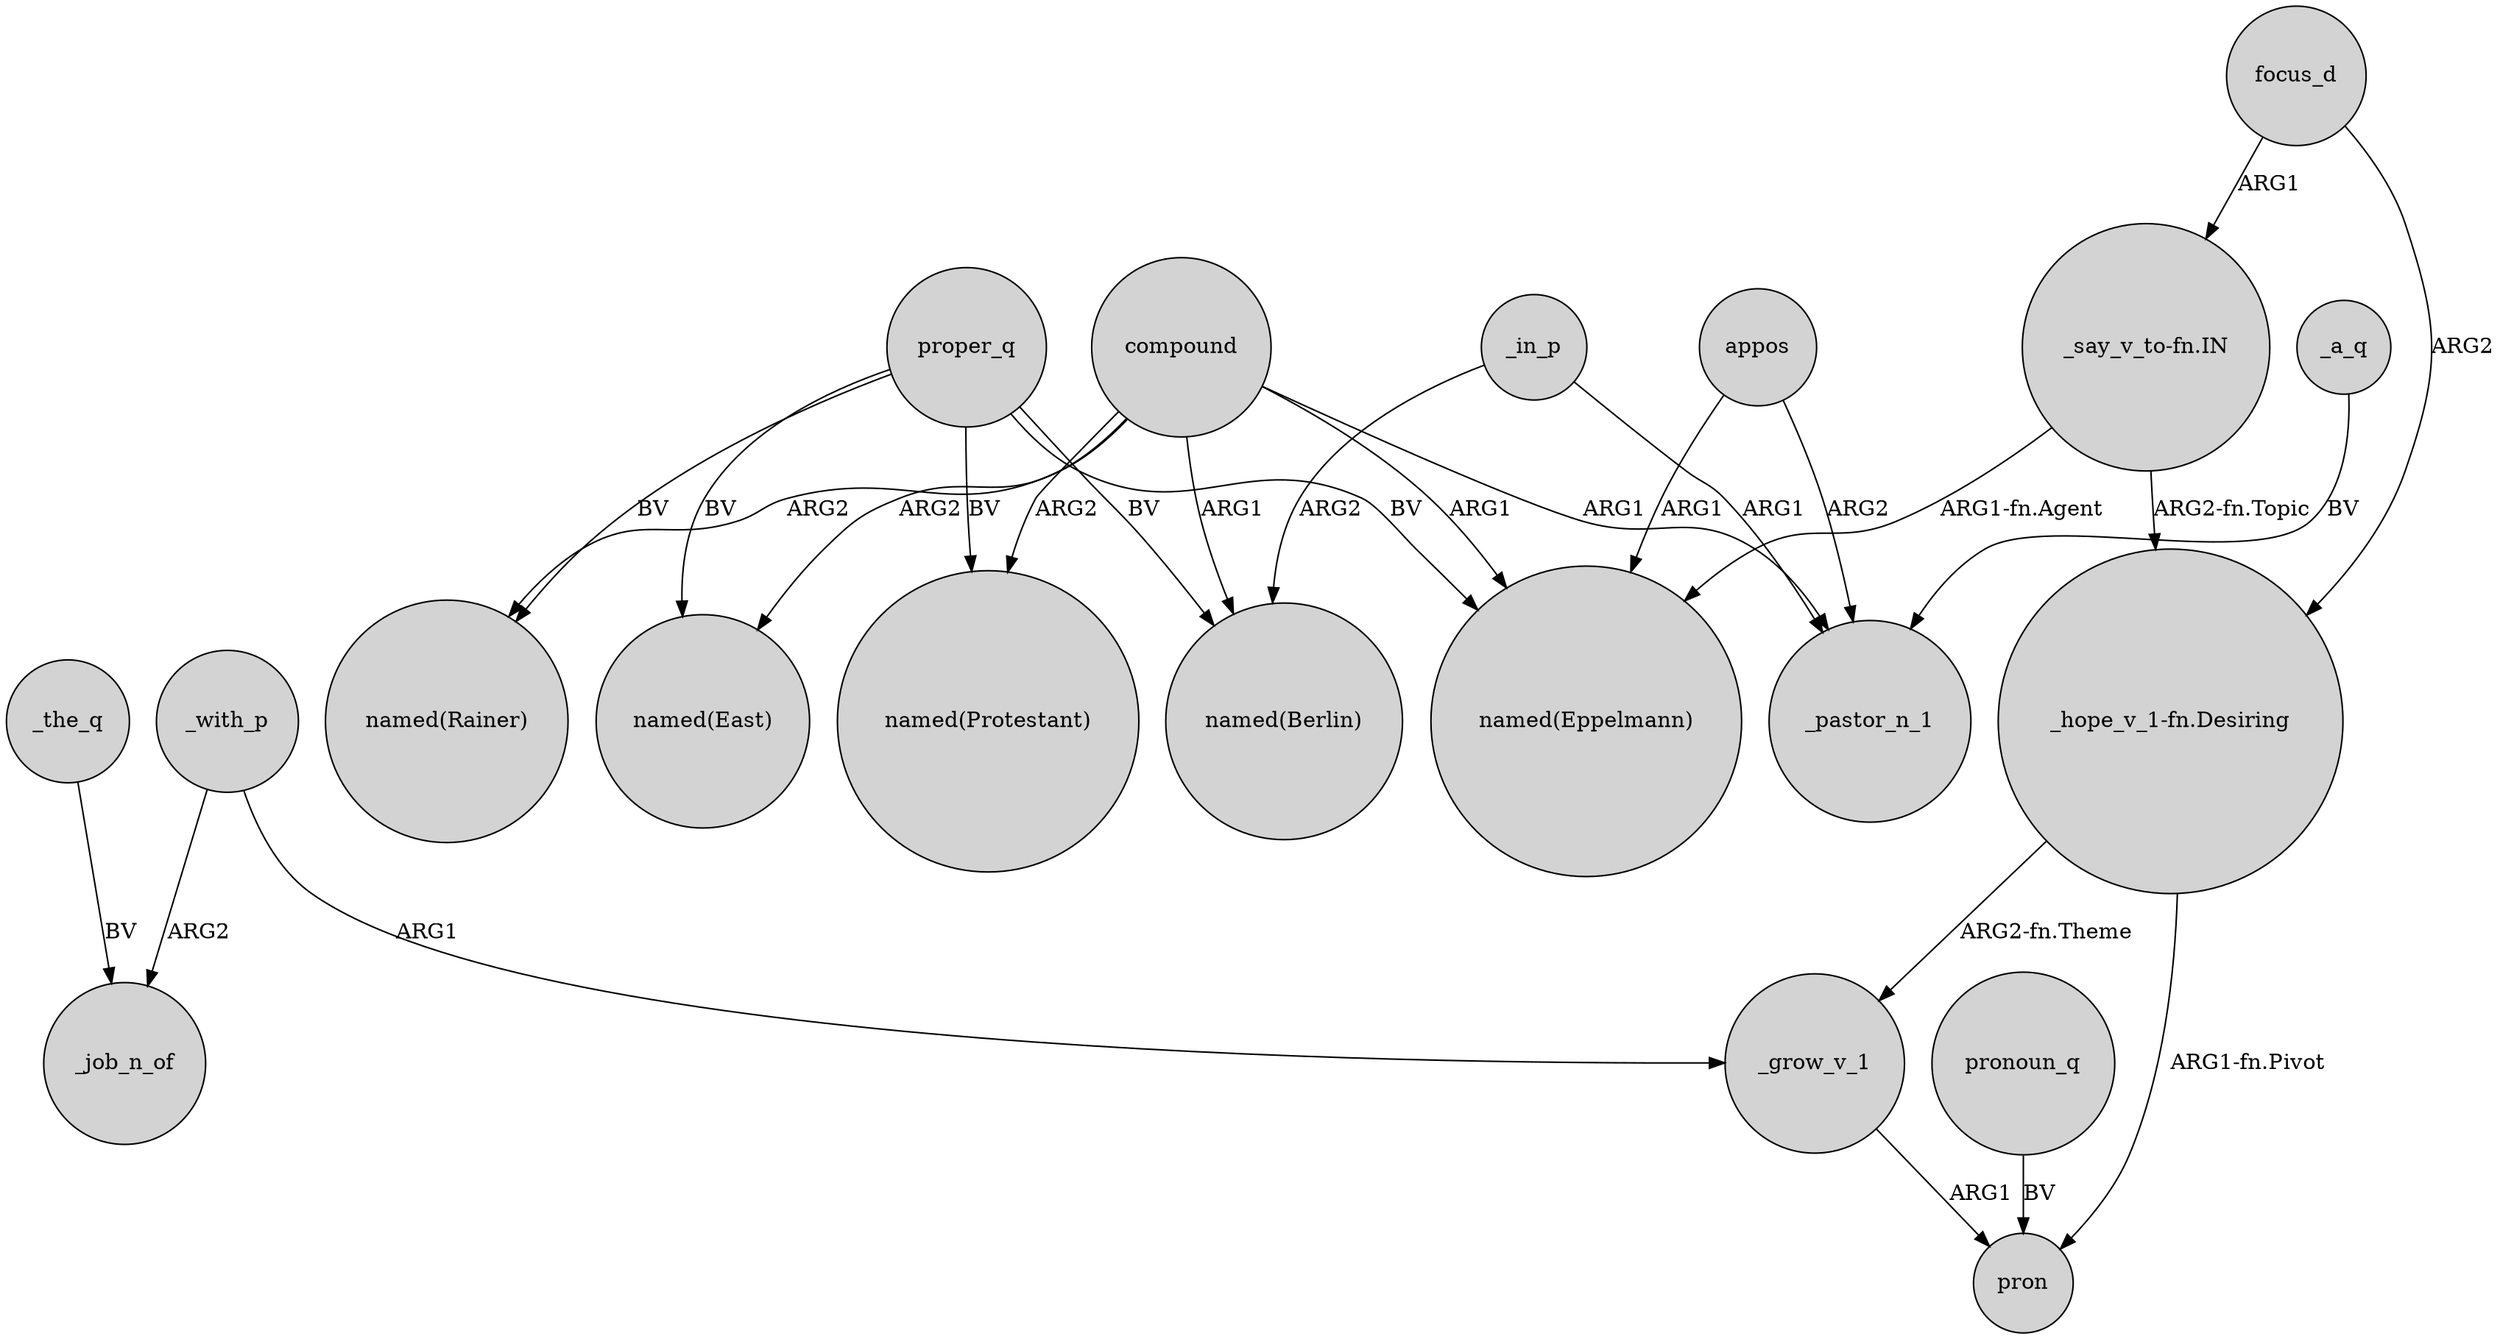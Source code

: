 digraph {
	node [shape=circle style=filled]
	"_hope_v_1-fn.Desiring" -> pron [label="ARG1-fn.Pivot"]
	_grow_v_1 -> pron [label=ARG1]
	"_say_v_to-fn.IN" -> "named(Eppelmann)" [label="ARG1-fn.Agent"]
	proper_q -> "named(Rainer)" [label=BV]
	"_say_v_to-fn.IN" -> "_hope_v_1-fn.Desiring" [label="ARG2-fn.Topic"]
	appos -> _pastor_n_1 [label=ARG2]
	focus_d -> "_hope_v_1-fn.Desiring" [label=ARG2]
	proper_q -> "named(Eppelmann)" [label=BV]
	pronoun_q -> pron [label=BV]
	proper_q -> "named(Protestant)" [label=BV]
	compound -> "named(Protestant)" [label=ARG2]
	_the_q -> _job_n_of [label=BV]
	_in_p -> "named(Berlin)" [label=ARG2]
	_in_p -> _pastor_n_1 [label=ARG1]
	compound -> "named(Berlin)" [label=ARG1]
	_a_q -> _pastor_n_1 [label=BV]
	appos -> "named(Eppelmann)" [label=ARG1]
	compound -> "named(Rainer)" [label=ARG2]
	proper_q -> "named(Berlin)" [label=BV]
	compound -> "named(East)" [label=ARG2]
	compound -> _pastor_n_1 [label=ARG1]
	proper_q -> "named(East)" [label=BV]
	_with_p -> _grow_v_1 [label=ARG1]
	_with_p -> _job_n_of [label=ARG2]
	"_hope_v_1-fn.Desiring" -> _grow_v_1 [label="ARG2-fn.Theme"]
	focus_d -> "_say_v_to-fn.IN" [label=ARG1]
	compound -> "named(Eppelmann)" [label=ARG1]
}
